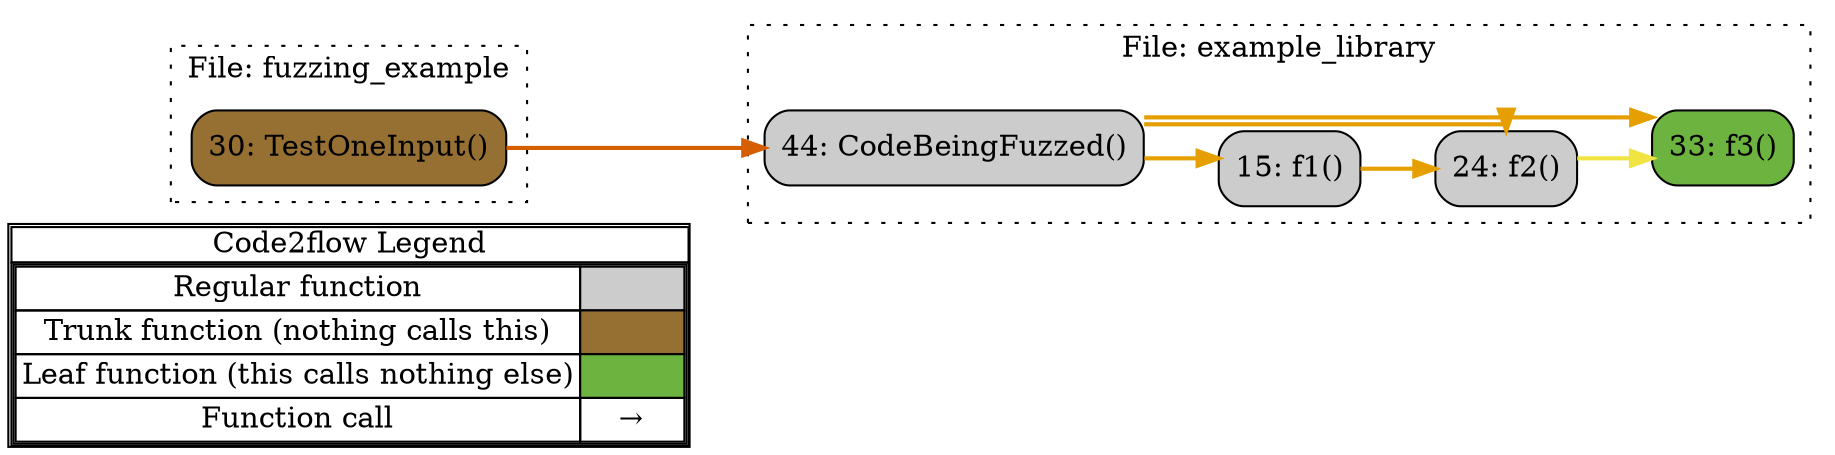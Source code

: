 digraph G {
concentrate=true;
splines="ortho";
rankdir="LR";
subgraph legend{
    rank = min;
    label = "legend";
    Legend [shape=none, margin=0, label = <
        <table cellspacing="0" cellpadding="0" border="1"><tr><td>Code2flow Legend</td></tr><tr><td>
        <table cellspacing="0">
        <tr><td>Regular function</td><td width="50px" bgcolor='#cccccc'></td></tr>
        <tr><td>Trunk function (nothing calls this)</td><td bgcolor='#966F33'></td></tr>
        <tr><td>Leaf function (this calls nothing else)</td><td bgcolor='#6db33f'></td></tr>
        <tr><td>Function call</td><td><font color='black'>&#8594;</font></td></tr>
        </table></td></tr></table>
        >];
}node_9ce3ae99 [label="44: CodeBeingFuzzed()" name="example_library::CodeBeingFuzzed" shape="rect" style="rounded,filled" fillcolor="#cccccc" ];
node_6763b801 [label="15: f1()" name="example_library::f1" shape="rect" style="rounded,filled" fillcolor="#cccccc" ];
node_7c3914ac [label="24: f2()" name="example_library::f2" shape="rect" style="rounded,filled" fillcolor="#cccccc" ];
node_83a0ad09 [label="33: f3()" name="example_library::f3" shape="rect" style="rounded,filled" fillcolor="#6db33f" ];
node_02cede8e [label="30: TestOneInput()" name="fuzzing_example::TestOneInput" shape="rect" style="rounded,filled" fillcolor="#966F33" ];
node_9ce3ae99 -> node_6763b801 [color="#E69F00" penwidth="2"];
node_9ce3ae99 -> node_7c3914ac [color="#E69F00" penwidth="2"];
node_9ce3ae99 -> node_83a0ad09 [color="#E69F00" penwidth="2"];
node_6763b801 -> node_7c3914ac [color="#E69F00" penwidth="2"];
node_7c3914ac -> node_83a0ad09 [color="#F0E442" penwidth="2"];
node_02cede8e -> node_9ce3ae99 [color="#D55E00" penwidth="2"];
subgraph cluster_4ad5d557 {
    node_6763b801 node_7c3914ac node_83a0ad09 node_9ce3ae99;
    label="File: example_library";
    name="example_library";
    style="filled";
    graph[style=dotted];
};
subgraph cluster_6cba0f9c {
    node_02cede8e;
    label="File: fuzzing_example";
    name="fuzzing_example";
    style="filled";
    graph[style=dotted];
};
}
